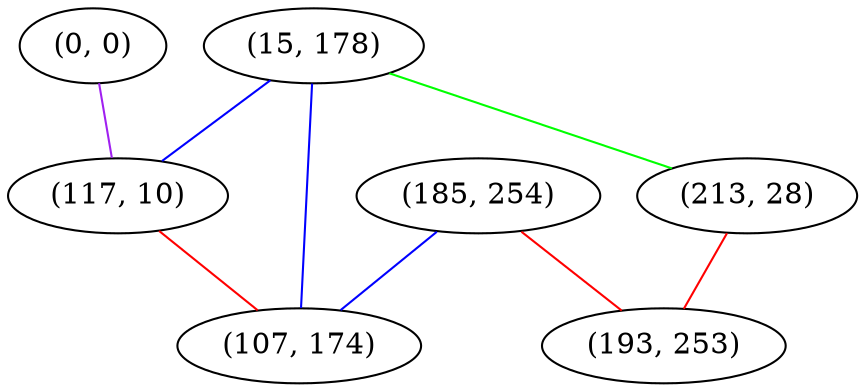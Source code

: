 graph "" {
"(0, 0)";
"(185, 254)";
"(15, 178)";
"(213, 28)";
"(117, 10)";
"(107, 174)";
"(193, 253)";
"(0, 0)" -- "(117, 10)"  [color=purple, key=0, weight=4];
"(185, 254)" -- "(193, 253)"  [color=red, key=0, weight=1];
"(185, 254)" -- "(107, 174)"  [color=blue, key=0, weight=3];
"(15, 178)" -- "(213, 28)"  [color=green, key=0, weight=2];
"(15, 178)" -- "(117, 10)"  [color=blue, key=0, weight=3];
"(15, 178)" -- "(107, 174)"  [color=blue, key=0, weight=3];
"(213, 28)" -- "(193, 253)"  [color=red, key=0, weight=1];
"(117, 10)" -- "(107, 174)"  [color=red, key=0, weight=1];
}
